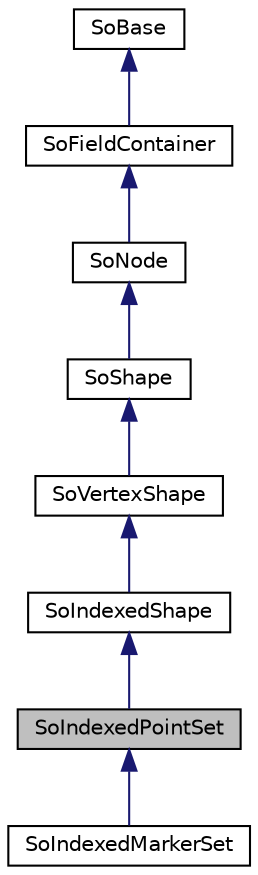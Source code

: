 digraph "SoIndexedPointSet"
{
 // LATEX_PDF_SIZE
  edge [fontname="Helvetica",fontsize="10",labelfontname="Helvetica",labelfontsize="10"];
  node [fontname="Helvetica",fontsize="10",shape=record];
  Node1 [label="SoIndexedPointSet",height=0.2,width=0.4,color="black", fillcolor="grey75", style="filled", fontcolor="black",tooltip="The SoIndexedPointSet class is used to display a set of 3D points."];
  Node2 -> Node1 [dir="back",color="midnightblue",fontsize="10",style="solid",fontname="Helvetica"];
  Node2 [label="SoIndexedShape",height=0.2,width=0.4,color="black", fillcolor="white", style="filled",URL="$classSoIndexedShape.html",tooltip="The SoIndexedShape class is the superclass for all indexed vertex shapes."];
  Node3 -> Node2 [dir="back",color="midnightblue",fontsize="10",style="solid",fontname="Helvetica"];
  Node3 [label="SoVertexShape",height=0.2,width=0.4,color="black", fillcolor="white", style="filled",URL="$classSoVertexShape.html",tooltip="The SoVertexShape class is the superclass for all vertex based shapes."];
  Node4 -> Node3 [dir="back",color="midnightblue",fontsize="10",style="solid",fontname="Helvetica"];
  Node4 [label="SoShape",height=0.2,width=0.4,color="black", fillcolor="white", style="filled",URL="$classSoShape.html",tooltip="The SoShape class is the superclass for geometry shapes."];
  Node5 -> Node4 [dir="back",color="midnightblue",fontsize="10",style="solid",fontname="Helvetica"];
  Node5 [label="SoNode",height=0.2,width=0.4,color="black", fillcolor="white", style="filled",URL="$classSoNode.html",tooltip="The SoNode class is the base class for nodes used in scene graphs."];
  Node6 -> Node5 [dir="back",color="midnightblue",fontsize="10",style="solid",fontname="Helvetica"];
  Node6 [label="SoFieldContainer",height=0.2,width=0.4,color="black", fillcolor="white", style="filled",URL="$classSoFieldContainer.html",tooltip="The SoFieldContainer class is a base class for all classes that contain fields."];
  Node7 -> Node6 [dir="back",color="midnightblue",fontsize="10",style="solid",fontname="Helvetica"];
  Node7 [label="SoBase",height=0.2,width=0.4,color="black", fillcolor="white", style="filled",URL="$classSoBase.html",tooltip="The SoBase class is the top-level superclass for a number of class-hierarchies."];
  Node1 -> Node8 [dir="back",color="midnightblue",fontsize="10",style="solid",fontname="Helvetica"];
  Node8 [label="SoIndexedMarkerSet",height=0.2,width=0.4,color="black", fillcolor="white", style="filled",URL="$classSoIndexedMarkerSet.html",tooltip="The SoIndexedMarkerSet class is used to display a set of bitmap markers at 3D positions."];
}
